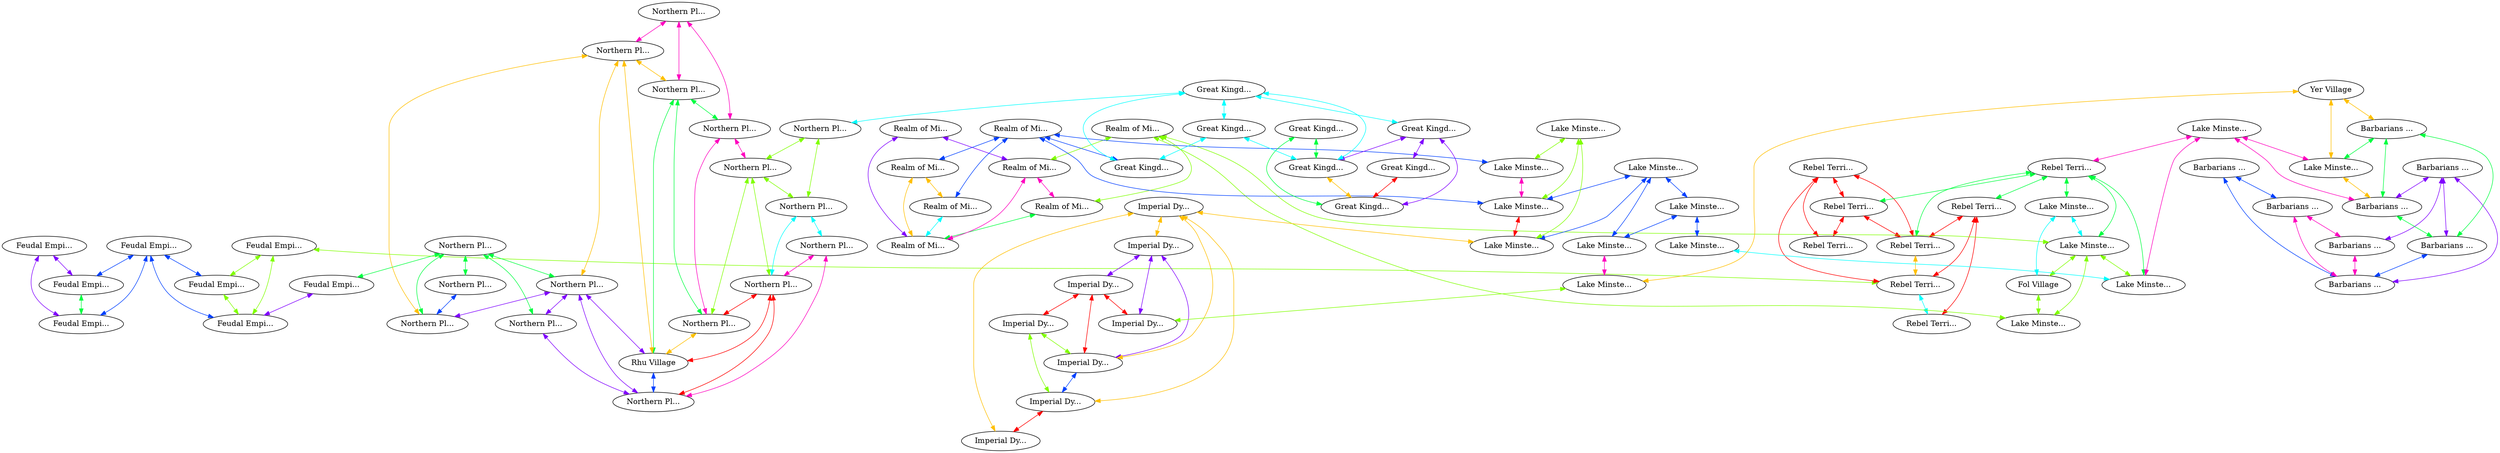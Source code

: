 graph x {
"Feudal Empire Castle" [pos="0.291666666666667,-2.27777777777778",label="Feudal Empi..."]
"Feudal Empire 1" [pos="1.36111111111111,-2.125",label="Feudal Empi..."]
"Feudal Empire 2" [pos="0.902777777777778,-2.61111111111111",label="Feudal Empi..."]
"Feudal Empire 3" [pos="0.222222222222222,-2.83333333333333",label="Feudal Empi..."]
"Feudal Empire 4" [pos="0.222222222222222,-3.76388888888889",label="Feudal Empi..."]
"Feudal Empire 5" [pos="0.347222222222222,-4.38888888888889",label="Feudal Empi..."]
"Feudal Empire 6" [pos="0.805555555555556,-3.41666666666667",label="Feudal Empi..."]
"Feudal Empire 7" [pos="1.51388888888889,-2.95833333333333",label="Feudal Empi..."]
"Rebel Territory Castle" [pos="1.54166666666667,-3.56944444444444",label="Rebel Terri..."]
"Rebel Territory 1" [pos="1.05555555555556,-4.65277777777778",label="Rebel Terri..."]
"Rebel Territory 2" [pos="2.05555555555556,-4.375",label="Rebel Terri..."]
"Rebel Territory 3" [pos="1.59722222222222,-4.93055555555556",label="Rebel Terri..."]
"Rebel Territory 4" [pos="0.402777777777778,-5.48611111111111",label="Rebel Terri..."]
"Rebel Territory 5" [pos="1.01388888888889,-6.01388888888889",label="Rebel Terri..."]
"Rebel Territory 6" [pos="1.875,-5.77777777777778",label="Rebel Terri..."]
"Rebel Territory 7" [pos="2.54166666666667,-5.41666666666667",label="Rebel Terri..."]
"Barbarians Castle" [pos="0.416666666666667,-7.90277777777778",label="Barbarians ..."]
"Barbarians 1" [pos="1.09722222222222,-7.5",label="Barbarians ..."]
"Barbarians 2" [pos="0.166666666666667,-7.27777777777778",label="Barbarians ..."]
"Barbarians 3" [pos="0.430555555555556,-6.59722222222222",label="Barbarians ..."]
"Barbarians 4" [pos="1.65277777777778,-6.56944444444444",label="Barbarians ..."]
"Barbarians 5" [pos="1.93055555555556,-7.58333333333333",label="Barbarians ..."]
"Barbarians 6" [pos="2.55555555555556,-6.61111111111111",label="Barbarians ..."]
"Barbarians 7" [pos="2.83333333333333,-7.54166666666667",label="Barbarians ..."]
"Realm of Might Castle" [pos="5.40277777777778,-4.75",label="Realm of Mi..."]
"Realm of Might 1" [pos="3.80555555555556,-4.59722222222222",label="Realm of Mi..."]
"Realm of Might 2" [pos="4.625,-4.44444444444444",label="Realm of Mi..."]
"Realm of Might 3" [pos="4.47222222222222,-4.875",label="Realm of Mi..."]
"Realm of Might 4" [pos="4.41666666666667,-5.41666666666667",label="Realm of Mi..."]
"Realm of Might 5" [pos="6.08333333333333,-4.70833333333333",label="Realm of Mi..."]
"Realm of Might 6" [pos="6.27777777777778,-5.19444444444444",label="Realm of Mi..."]
"Realm of Might 7" [pos="6.91666666666667,-4.84722222222222",label="Realm of Mi..."]
"Imperial Dynasty Castle" [pos="8.11111111111111,-7.79166666666667",label="Imperial Dy..."]
"Imperial Dynasty 1" [pos="7.16666666666667,-7.76388888888889",label="Imperial Dy..."]
"Imperial Dynasty 2" [pos="5.98611111111111,-7.79166666666667",label="Imperial Dy..."]
"Imperial Dynasty 3" [pos="6.33333333333333,-6.95833333333333",label="Imperial Dy..."]
"Imperial Dynasty 4" [pos="7.19444444444444,-7.13888888888889",label="Imperial Dy..."]
"Imperial Dynasty 5" [pos="8.05555555555556,-6.98611111111111",label="Imperial Dy..."]
"Imperial Dynasty 6" [pos="8.27777777777778,-6.5",label="Imperial Dy..."]
"Imperial Dynasty 7" [pos="7.22222222222222,-6.56944444444444",label="Imperial Dy..."]
"Great Kingdom Castle" [pos="7.68055555555556,-2.04166666666667",label="Great Kingd..."]
"Great Kingdom 1" [pos="6.83333333333333,-2.18055555555556",label="Great Kingd..."]
"Great Kingdom 2" [pos="5.93055555555556,-2.13888888888889",label="Great Kingd..."]
"Great Kingdom 3" [pos="6.40277777777778,-2.80555555555556",label="Great Kingd..."]
"Great Kingdom 4" [pos="7.90277777777778,-3",label="Great Kingd..."]
"Great Kingdom 5" [pos="6.59722222222222,-3.65277777777778",label="Great Kingd..."]
"Great Kingdom 6" [pos="8,-3.72222222222222",label="Great Kingd..."]
"Great Kingdom 7" [pos="7.44444444444444,-4.05555555555556",label="Great Kingd..."]
"Northern Plains 1" [pos="2.11111111111111,-2.05555555555556",label="Northern Pl..."]
"Northern Plains 2" [pos="2.83333333333333,-2",label="Northern Pl..."]
"Northern Plains 3" [pos="2.38888888888889,-2.61111111111111",label="Northern Pl..."]
"Northern Plains 4" [pos="3.13888888888889,-2.56944444444444",label="Northern Pl..."]
"Northern Plains 5" [pos="2.76388888888889,-3.22222222222222",label="Northern Pl..."]
"Northern Plains 6" [pos="3.47222222222222,-3.47222222222222",label="Northern Pl..."]
"Northern Plains 7" [pos="4.36111111111111,-3.77777777777778",label="Northern Pl..."]
"Northern Plains 8" [pos="4.59722222222222,-3.31944444444444",label="Northern Pl..."]
"Northern Plains 9" [pos="4.54166666666667,-2.80555555555556",label="Northern Pl..."]
"Northern Plains 10" [pos="4.66666666666667,-2.38888888888889",label="Northern Pl..."]
"Northern Plains 11" [pos="3.76388888888889,-2.04166666666667",label="Northern Pl..."]
"Northern Plains 12" [pos="4.95833333333333,-2.02777777777778",label="Northern Pl..."]
"Northern Plains 13" [pos="5.31944444444444,-2.47222222222222",label="Northern Pl..."]
"Northern Plains 14" [pos="5.54166666666667,-3.13888888888889",label="Northern Pl..."]
"Northern Plains 15" [pos="5.20833333333333,-3.875",label="Northern Pl..."]
"Northern Plains 16" [pos="5.79166666666667,-3.875",label="Northern Pl..."]
"Lake Minstello 1" [pos="3.33333333333333,-4.29166666666667",label="Lake Minste..."]
"Lake Minstello 2" [pos="2.54166666666667,-4.80555555555556",label="Lake Minste..."]
"Lake Minstello 3" [pos="3.36111111111111,-5.08333333333333",label="Lake Minste..."]
"Lake Minstello 4" [pos="3.72222222222222,-5.43055555555556",label="Lake Minste..."]
"Lake Minstello 5" [pos="3.125,-6.33333333333333",label="Lake Minste..."]
"Lake Minstello 6" [pos="3.36111111111111,-7.40277777777778",label="Lake Minste..."]
"Lake Minstello 7" [pos="4.80555555555556,-7.80555555555556",label="Lake Minste..."]
"Lake Minstello 8" [pos="5.68055555555556,-6.5",label="Lake Minste..."]
"Lake Minstello 9" [pos="5.16666666666667,-6.08333333333333",label="Lake Minste..."]
"Lake Minstello 10" [pos="4.45833333333333,-6.01388888888889",label="Lake Minste..."]
"Lake Minstello 11" [pos="5.94444444444444,-5.91666666666667",label="Lake Minste..."]
"Lake Minstello 12" [pos="7.06944444444444,-6.04166666666667",label="Lake Minste..."]
"Lake Minstello 13" [pos="6.91666666666667,-5.58333333333333",label="Lake Minste..."]
"Lake Minstello 14" [pos="7.48611111111111,-5.13888888888889",label="Lake Minste..."]
"Lake Minstello 15" [pos="8.05555555555556,-5.65277777777778",label="Lake Minste..."]
"Rhu Village" [pos="3.77777777777778,-2.80555555555556",label="Rhu Village"]
"Fol Village" [pos="2.66666666666667,-4.13888888888889",label="Fol Village"]
"Yer Village" [pos="4.08333333333333,-7.90277777777778",label="Yer Village"]
"Imperial Dynasty 7" -- "Imperial Dynasty 3" [dir="both",color="0.125,1,1"]
"Imperial Dynasty 7" -- "Lake Minstello 12" [dir="both",color="0.125,1,1"]
"Imperial Dynasty 7" -- "Imperial Dynasty 6" [dir="both",color="0.125,1,1"]
"Imperial Dynasty 7" -- "Imperial Dynasty 4" [dir="both",color="0.125,1,1"]
"Imperial Dynasty 7" -- "Imperial Dynasty 5" [dir="both",color="0.125,1,1"]
"Lake Minstello 15" -- "Lake Minstello 14" [dir="both",color="0.25,1,1"]
"Lake Minstello 15" -- "Lake Minstello 12" [dir="both",color="0.25,1,1"]
"Lake Minstello 15" -- "Lake Minstello 13" [dir="both",color="0.25,1,1"]
"Northern Plains 3" -- "Northern Plains 4" [dir="both",color="0.375,1,1"]
"Northern Plains 3" -- "Northern Plains 5" [dir="both",color="0.375,1,1"]
"Northern Plains 3" -- "Northern Plains 2" [dir="both",color="0.375,1,1"]
"Northern Plains 3" -- "Feudal Empire 7" [dir="both",color="0.375,1,1"]
"Northern Plains 3" -- "Northern Plains 1" [dir="both",color="0.375,1,1"]
"Great Kingdom 5" -- "Great Kingdom 4" [dir="both",color="0.5,1,1"]
"Great Kingdom 5" -- "Great Kingdom 7" [dir="both",color="0.5,1,1"]
"Great Kingdom 5" -- "Great Kingdom 6" [dir="both",color="0.5,1,1"]
"Great Kingdom 5" -- "Great Kingdom 3" [dir="both",color="0.5,1,1"]
"Great Kingdom 5" -- "Northern Plains 16" [dir="both",color="0.5,1,1"]
"Feudal Empire 3" -- "Feudal Empire 2" [dir="both",color="0.625,1,1"]
"Feudal Empire 3" -- "Feudal Empire 4" [dir="both",color="0.625,1,1"]
"Feudal Empire 3" -- "Feudal Empire 6" [dir="both",color="0.625,1,1"]
"Feudal Empire 3" -- "Feudal Empire Castle" [dir="both",color="0.625,1,1"]
"Imperial Dynasty 3" -- "Imperial Dynasty 1" [dir="both",color="0.75,1,1"]
"Imperial Dynasty 3" -- "Imperial Dynasty 4" [dir="both",color="0.75,1,1"]
"Imperial Dynasty 3" -- "Imperial Dynasty 2" [dir="both",color="0.75,1,1"]
"Lake Minstello 5" -- "Lake Minstello 6" [dir="both",color="0.875,1,1"]
"Lake Minstello 5" -- "Lake Minstello 4" [dir="both",color="0.875,1,1"]
"Lake Minstello 5" -- "Barbarians 6" [dir="both",color="0.875,1,1"]
"Lake Minstello 5" -- "Rebel Territory 7" [dir="both",color="0.875,1,1"]
"Rebel Territory 1" -- "Rebel Territory Castle" [dir="both",color="1,1,1"]
"Rebel Territory 1" -- "Rebel Territory 4" [dir="both",color="1,1,1"]
"Rebel Territory 1" -- "Rebel Territory 3" [dir="both",color="1,1,1"]
"Rebel Territory 1" -- "Rebel Territory 2" [dir="both",color="1,1,1"]
"Yer Village" -- "Lake Minstello 6" [dir="both",color="0.125,1,1"]
"Yer Village" -- "Barbarians 7" [dir="both",color="0.125,1,1"]
"Yer Village" -- "Lake Minstello 7" [dir="both",color="0.125,1,1"]
"Realm of Might 1" -- "Realm of Might 2" [dir="both",color="0.25,1,1"]
"Realm of Might 1" -- "Lake Minstello 3" [dir="both",color="0.25,1,1"]
"Realm of Might 1" -- "Realm of Might 3" [dir="both",color="0.25,1,1"]
"Realm of Might 1" -- "Lake Minstello 1" [dir="both",color="0.25,1,1"]
"Rebel Territory 7" -- "Lake Minstello 3" [dir="both",color="0.375,1,1"]
"Rebel Territory 7" -- "Rebel Territory 6" [dir="both",color="0.375,1,1"]
"Rebel Territory 7" -- "Lake Minstello 2" [dir="both",color="0.375,1,1"]
"Rebel Territory 7" -- "Lake Minstello 4" [dir="both",color="0.375,1,1"]
"Rebel Territory 7" -- "Rebel Territory 3" [dir="both",color="0.375,1,1"]
"Rebel Territory 7" -- "Rebel Territory 2" [dir="both",color="0.375,1,1"]
"Great Kingdom 6" -- "Great Kingdom 4" [dir="both",color="0.5,1,1"]
"Great Kingdom 6" -- "Great Kingdom 7" [dir="both",color="0.5,1,1"]
"Realm of Might 7" -- "Lake Minstello 14" [dir="both",color="0.625,1,1"]
"Realm of Might 7" -- "Realm of Might 5" [dir="both",color="0.625,1,1"]
"Realm of Might 7" -- "Lake Minstello 13" [dir="both",color="0.625,1,1"]
"Realm of Might 7" -- "Great Kingdom 7" [dir="both",color="0.625,1,1"]
"Realm of Might 7" -- "Realm of Might 6" [dir="both",color="0.625,1,1"]
"Realm of Might 4" -- "Realm of Might 3" [dir="both",color="0.75,1,1"]
"Realm of Might 4" -- "Realm of Might Castle" [dir="both",color="0.75,1,1"]
"Lake Minstello 14" -- "Lake Minstello 13" [dir="both",color="0.875,1,1"]
"Imperial Dynasty 1" -- "Imperial Dynasty 4" [dir="both",color="1,1,1"]
"Imperial Dynasty 1" -- "Imperial Dynasty 2" [dir="both",color="1,1,1"]
"Imperial Dynasty 1" -- "Imperial Dynasty Castle" [dir="both",color="1,1,1"]
"Realm of Might 5" -- "Realm of Might Castle" [dir="both",color="0.125,1,1"]
"Realm of Might 5" -- "Realm of Might 6" [dir="both",color="0.125,1,1"]
"Feudal Empire 5" -- "Feudal Empire 4" [dir="both",color="0.25,1,1"]
"Feudal Empire 5" -- "Rebel Territory 4" [dir="both",color="0.25,1,1"]
"Feudal Empire 5" -- "Feudal Empire 6" [dir="both",color="0.25,1,1"]
"Barbarians 7" -- "Lake Minstello 6" [dir="both",color="0.375,1,1"]
"Barbarians 7" -- "Barbarians 5" [dir="both",color="0.375,1,1"]
"Barbarians 7" -- "Barbarians 6" [dir="both",color="0.375,1,1"]
"Lake Minstello 2" -- "Lake Minstello 3" [dir="both",color="0.5,1,1"]
"Lake Minstello 2" -- "Fol Village" [dir="both",color="0.5,1,1"]
"Barbarians Castle" -- "Barbarians 1" [dir="both",color="0.625,1,1"]
"Barbarians Castle" -- "Barbarians 2" [dir="both",color="0.625,1,1"]
"Barbarians 4" -- "Barbarians 5" [dir="both",color="0.75,1,1"]
"Barbarians 4" -- "Barbarians 3" [dir="both",color="0.75,1,1"]
"Barbarians 4" -- "Barbarians 1" [dir="both",color="0.75,1,1"]
"Barbarians 4" -- "Barbarians 6" [dir="both",color="0.75,1,1"]
"Northern Plains 12" -- "Northern Plains 13" [dir="both",color="0.875,1,1"]
"Northern Plains 12" -- "Northern Plains 11" [dir="both",color="0.875,1,1"]
"Northern Plains 12" -- "Northern Plains 10" [dir="both",color="0.875,1,1"]
"Rebel Territory 2" -- "Rebel Territory Castle" [dir="both",color="1,1,1"]
"Rebel Territory 2" -- "Rebel Territory 3" [dir="both",color="1,1,1"]
"Northern Plains 11" -- "Northern Plains 4" [dir="both",color="0.125,1,1"]
"Northern Plains 11" -- "Rhu Village" [dir="both",color="0.125,1,1"]
"Northern Plains 11" -- "Northern Plains 2" [dir="both",color="0.125,1,1"]
"Northern Plains 11" -- "Northern Plains 10" [dir="both",color="0.125,1,1"]
"Northern Plains 16" -- "Northern Plains 15" [dir="both",color="0.25,1,1"]
"Northern Plains 16" -- "Northern Plains 14" [dir="both",color="0.25,1,1"]
"Northern Plains 10" -- "Northern Plains 13" [dir="both",color="0.375,1,1"]
"Northern Plains 10" -- "Rhu Village" [dir="both",color="0.375,1,1"]
"Northern Plains 10" -- "Northern Plains 9" [dir="both",color="0.375,1,1"]
"Realm of Might 6" -- "Realm of Might Castle" [dir="both",color="0.5,1,1"]
"Lake Minstello 11" -- "Lake Minstello 12" [dir="both",color="0.625,1,1"]
"Lake Minstello 11" -- "Lake Minstello 9" [dir="both",color="0.625,1,1"]
"Lake Minstello 11" -- "Lake Minstello 13" [dir="both",color="0.625,1,1"]
"Lake Minstello 11" -- "Lake Minstello 8" [dir="both",color="0.625,1,1"]
"Northern Plains 4" -- "Rhu Village" [dir="both",color="0.75,1,1"]
"Northern Plains 4" -- "Northern Plains 5" [dir="both",color="0.75,1,1"]
"Northern Plains 4" -- "Northern Plains 2" [dir="both",color="0.75,1,1"]
"Northern Plains 4" -- "Northern Plains 6" [dir="both",color="0.75,1,1"]
"Northern Plains 13" -- "Northern Plains 14" [dir="both",color="0.875,1,1"]
"Northern Plains 13" -- "Northern Plains 9" [dir="both",color="0.875,1,1"]
"Rebel Territory 6" -- "Rebel Territory 5" [dir="both",color="1,1,1"]
"Rebel Territory 6" -- "Rebel Territory 4" [dir="both",color="1,1,1"]
"Rebel Territory 6" -- "Rebel Territory 3" [dir="both",color="1,1,1"]
"Lake Minstello 6" -- "Barbarians 6" [dir="both",color="0.125,1,1"]
"Northern Plains 14" -- "Northern Plains 15" [dir="both",color="0.25,1,1"]
"Northern Plains 14" -- "Northern Plains 8" [dir="both",color="0.25,1,1"]
"Northern Plains 14" -- "Northern Plains 9" [dir="both",color="0.25,1,1"]
"Barbarians 6" -- "Barbarians 5" [dir="both",color="0.375,1,1"]
"Northern Plains 15" -- "Northern Plains 8" [dir="both",color="0.5,1,1"]
"Northern Plains 15" -- "Northern Plains 7" [dir="both",color="0.5,1,1"]
"Lake Minstello 9" -- "Lake Minstello 10" [dir="both",color="0.625,1,1"]
"Lake Minstello 9" -- "Lake Minstello 8" [dir="both",color="0.625,1,1"]
"Feudal Empire 1" -- "Feudal Empire 2" [dir="both",color="0.75,1,1"]
"Feudal Empire 1" -- "Feudal Empire Castle" [dir="both",color="0.75,1,1"]
"Northern Plains 7" -- "Northern Plains 8" [dir="both",color="0.875,1,1"]
"Northern Plains 7" -- "Northern Plains 6" [dir="both",color="0.875,1,1"]
"Northern Plains 8" -- "Rhu Village" [dir="both",color="1,1,1"]
"Northern Plains 8" -- "Northern Plains 9" [dir="both",color="1,1,1"]
"Northern Plains 8" -- "Northern Plains 6" [dir="both",color="1,1,1"]
"Lake Minstello 3" -- "Fol Village" [dir="both",color="0.25,1,1"]
"Lake Minstello 3" -- "Lake Minstello 1" [dir="both",color="0.25,1,1"]
"Lake Minstello 3" -- "Lake Minstello 4" [dir="both",color="0.25,1,1"]
"Great Kingdom Castle" -- "Great Kingdom 4" [dir="both",color="0.375,1,1"]
"Great Kingdom Castle" -- "Great Kingdom 1" [dir="both",color="0.375,1,1"]
"Lake Minstello 10" -- "Lake Minstello 4" [dir="both",color="0.5,1,1"]
"Barbarians 5" -- "Barbarians 1" [dir="both",color="0.625,1,1"]
"Great Kingdom 3" -- "Great Kingdom 4" [dir="both",color="0.75,1,1"]
"Great Kingdom 3" -- "Great Kingdom 1" [dir="both",color="0.75,1,1"]
"Great Kingdom 3" -- "Great Kingdom 2" [dir="both",color="0.75,1,1"]
"Realm of Might 3" -- "Realm of Might 2" [dir="both",color="0.875,1,1"]
"Realm of Might 3" -- "Realm of Might Castle" [dir="both",color="0.875,1,1"]
"Lake Minstello 13" -- "Lake Minstello 12" [dir="both",color="1,1,1"]
"Rebel Territory 3" -- "Rebel Territory 4" [dir="both",color="0.125,1,1"]
"Imperial Dynasty Castle" -- "Imperial Dynasty 4" [dir="both",color="0.25,1,1"]
"Imperial Dynasty Castle" -- "Imperial Dynasty 5" [dir="both",color="0.25,1,1"]
"Feudal Empire Castle" -- "Feudal Empire 2" [dir="both",color="0.375,1,1"]
"Rebel Territory 4" -- "Rebel Territory 5" [dir="both",color="0.5,1,1"]
"Imperial Dynasty 4" -- "Imperial Dynasty 5" [dir="both",color="0.625,1,1"]
"Feudal Empire 7" -- "Feudal Empire 6" [dir="both",color="0.75,1,1"]
"Barbarians 2" -- "Barbarians 3" [dir="both",color="0.875,1,1"]
"Barbarians 2" -- "Barbarians 1" [dir="both",color="0.875,1,1"]
"Imperial Dynasty 5" -- "Imperial Dynasty 6" [dir="both",color="1,1,1"]
"Fol Village" -- "Lake Minstello 1" [dir="both",color="0.25,1,1"]
"Northern Plains 1" -- "Northern Plains 2" [dir="both",color="0.625,1,1"]
"Lake Minstello 8" -- "Lake Minstello 7" [dir="both",color="0.875,1,1"]
"Great Kingdom 2" -- "Great Kingdom 1" [dir="both",color="1,1,1"]
"Great Kingdom 4" -- "Great Kingdom 1" [dir="both",color="0.125,1,1"]
"Feudal Empire 4" -- "Feudal Empire 6" [dir="both",color="0.25,1,1"]
"Barbarians 3" -- "Barbarians 1" [dir="both",color="0.875,1,1"]
"Northern Plains 9" -- "Rhu Village" [dir="both",color="0.125,1,1"]
"Lake Minstello 7" -- "Imperial Dynasty 2" [dir="both",color="0.25,1,1"]
"Realm of Might 2" -- "Realm of Might Castle" [dir="both",color="0.375,1,1"]
"Rhu Village" -- "Northern Plains 6" [dir="both",color="0.625,1,1"]
"Northern Plains 5" -- "Northern Plains 6" [dir="both",color="0.75,1,1"]
}
